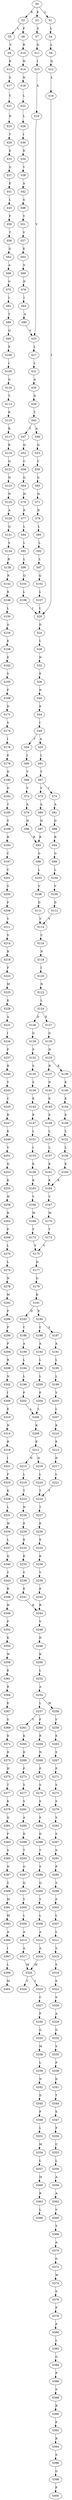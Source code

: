 strict digraph  {
	S0 -> S1 [ label = L ];
	S0 -> S2 [ label = R ];
	S0 -> S3 [ label = E ];
	S1 -> S4 [ label = L ];
	S2 -> S5 [ label = L ];
	S2 -> S6 [ label = P ];
	S3 -> S7 [ label = S ];
	S4 -> S8 [ label = L ];
	S5 -> S9 [ label = V ];
	S6 -> S10 [ label = R ];
	S7 -> S11 [ label = D ];
	S8 -> S12 [ label = Q ];
	S9 -> S13 [ label = K ];
	S10 -> S14 [ label = H ];
	S11 -> S15 [ label = I ];
	S12 -> S16 [ label = L ];
	S13 -> S17 [ label = S ];
	S14 -> S18 [ label = N ];
	S15 -> S19 [ label = A ];
	S16 -> S20 [ label = I ];
	S17 -> S21 [ label = Y ];
	S18 -> S22 [ label = L ];
	S19 -> S23 [ label = V ];
	S20 -> S24 [ label = D ];
	S21 -> S25 [ label = R ];
	S22 -> S26 [ label = L ];
	S23 -> S27 [ label = L ];
	S24 -> S28 [ label = L ];
	S25 -> S29 [ label = T ];
	S26 -> S30 [ label = I ];
	S27 -> S31 [ label = L ];
	S28 -> S32 [ label = N ];
	S29 -> S33 [ label = E ];
	S30 -> S34 [ label = D ];
	S31 -> S35 [ label = A ];
	S32 -> S36 [ label = E ];
	S33 -> S37 [ label = G ];
	S34 -> S38 [ label = V ];
	S35 -> S39 [ label = D ];
	S36 -> S40 [ label = N ];
	S37 -> S41 [ label = E ];
	S38 -> S42 [ label = A ];
	S39 -> S43 [ label = T ];
	S40 -> S44 [ label = E ];
	S41 -> S45 [ label = L ];
	S42 -> S46 [ label = G ];
	S43 -> S47 [ label = T ];
	S43 -> S48 [ label = A ];
	S44 -> S49 [ label = I ];
	S45 -> S50 [ label = F ];
	S46 -> S51 [ label = V ];
	S47 -> S52 [ label = Q ];
	S48 -> S53 [ label = Q ];
	S49 -> S54 [ label = T ];
	S49 -> S55 [ label = A ];
	S50 -> S56 [ label = T ];
	S51 -> S57 [ label = V ];
	S52 -> S58 [ label = C ];
	S53 -> S59 [ label = C ];
	S54 -> S60 [ label = I ];
	S55 -> S61 [ label = I ];
	S56 -> S62 [ label = G ];
	S57 -> S63 [ label = E ];
	S58 -> S64 [ label = G ];
	S59 -> S65 [ label = G ];
	S60 -> S66 [ label = T ];
	S61 -> S67 [ label = T ];
	S62 -> S68 [ label = A ];
	S63 -> S69 [ label = S ];
	S64 -> S70 [ label = H ];
	S65 -> S71 [ label = H ];
	S66 -> S72 [ label = V ];
	S67 -> S73 [ label = V ];
	S67 -> S74 [ label = I ];
	S68 -> S75 [ label = G ];
	S69 -> S76 [ label = D ];
	S70 -> S77 [ label = E ];
	S71 -> S78 [ label = D ];
	S72 -> S79 [ label = A ];
	S73 -> S80 [ label = A ];
	S74 -> S81 [ label = A ];
	S75 -> S82 [ label = I ];
	S76 -> S83 [ label = I ];
	S77 -> S84 [ label = L ];
	S78 -> S85 [ label = L ];
	S79 -> S86 [ label = N ];
	S80 -> S87 [ label = N ];
	S81 -> S88 [ label = D ];
	S82 -> S89 [ label = T ];
	S83 -> S90 [ label = A ];
	S84 -> S91 [ label = L ];
	S85 -> S92 [ label = L ];
	S86 -> S93 [ label = R ];
	S87 -> S93 [ label = R ];
	S88 -> S94 [ label = R ];
	S89 -> S95 [ label = Q ];
	S90 -> S23 [ label = V ];
	S91 -> S96 [ label = L ];
	S92 -> S97 [ label = L ];
	S93 -> S98 [ label = G ];
	S94 -> S99 [ label = G ];
	S95 -> S100 [ label = E ];
	S96 -> S101 [ label = Q ];
	S97 -> S102 [ label = Q ];
	S98 -> S103 [ label = L ];
	S99 -> S104 [ label = L ];
	S100 -> S105 [ label = I ];
	S101 -> S106 [ label = L ];
	S102 -> S107 [ label = L ];
	S103 -> S108 [ label = V ];
	S104 -> S109 [ label = V ];
	S105 -> S110 [ label = G ];
	S106 -> S20 [ label = I ];
	S107 -> S20 [ label = I ];
	S108 -> S111 [ label = D ];
	S109 -> S112 [ label = D ];
	S110 -> S113 [ label = T ];
	S111 -> S114 [ label = V ];
	S112 -> S114 [ label = V ];
	S113 -> S115 [ label = R ];
	S114 -> S116 [ label = C ];
	S115 -> S117 [ label = R ];
	S116 -> S118 [ label = N ];
	S117 -> S119 [ label = R ];
	S118 -> S120 [ label = I ];
	S119 -> S121 [ label = Q ];
	S120 -> S122 [ label = N ];
	S121 -> S123 [ label = N ];
	S122 -> S124 [ label = L ];
	S123 -> S125 [ label = N ];
	S124 -> S126 [ label = D ];
	S124 -> S127 [ label = E ];
	S125 -> S128 [ label = A ];
	S126 -> S129 [ label = G ];
	S127 -> S130 [ label = G ];
	S128 -> S131 [ label = Q ];
	S129 -> S132 [ label = S ];
	S130 -> S133 [ label = N ];
	S131 -> S134 [ label = S ];
	S132 -> S135 [ label = S ];
	S133 -> S136 [ label = K ];
	S133 -> S137 [ label = R ];
	S134 -> S138 [ label = R ];
	S135 -> S139 [ label = S ];
	S136 -> S140 [ label = K ];
	S137 -> S141 [ label = N ];
	S138 -> S142 [ label = R ];
	S139 -> S143 [ label = E ];
	S140 -> S144 [ label = E ];
	S141 -> S145 [ label = E ];
	S142 -> S146 [ label = R ];
	S143 -> S147 [ label = E ];
	S144 -> S148 [ label = E ];
	S145 -> S149 [ label = E ];
	S146 -> S150 [ label = L ];
	S147 -> S151 [ label = L ];
	S148 -> S152 [ label = L ];
	S149 -> S153 [ label = L ];
	S150 -> S154 [ label = A ];
	S151 -> S155 [ label = I ];
	S152 -> S156 [ label = L ];
	S153 -> S157 [ label = L ];
	S154 -> S158 [ label = E ];
	S155 -> S159 [ label = K ];
	S156 -> S160 [ label = K ];
	S157 -> S161 [ label = K ];
	S158 -> S162 [ label = E ];
	S159 -> S163 [ label = K ];
	S160 -> S164 [ label = K ];
	S161 -> S164 [ label = K ];
	S162 -> S165 [ label = S ];
	S163 -> S166 [ label = V ];
	S164 -> S167 [ label = V ];
	S165 -> S168 [ label = F ];
	S166 -> S169 [ label = M ];
	S167 -> S170 [ label = M ];
	S168 -> S171 [ label = D ];
	S169 -> S172 [ label = Y ];
	S170 -> S173 [ label = Y ];
	S171 -> S174 [ label = S ];
	S172 -> S175 [ label = Y ];
	S173 -> S175 [ label = Y ];
	S174 -> S176 [ label = I ];
	S175 -> S177 [ label = D ];
	S176 -> S178 [ label = E ];
	S177 -> S179 [ label = G ];
	S178 -> S180 [ label = D ];
	S179 -> S181 [ label = K ];
	S180 -> S182 [ label = D ];
	S181 -> S183 [ label = D ];
	S181 -> S184 [ label = E ];
	S182 -> S185 [ label = T ];
	S183 -> S186 [ label = C ];
	S184 -> S187 [ label = S ];
	S184 -> S188 [ label = C ];
	S185 -> S189 [ label = S ];
	S186 -> S190 [ label = A ];
	S187 -> S191 [ label = A ];
	S188 -> S192 [ label = A ];
	S189 -> S193 [ label = R ];
	S190 -> S194 [ label = L ];
	S191 -> S195 [ label = L ];
	S192 -> S196 [ label = L ];
	S193 -> S197 [ label = C ];
	S194 -> S198 [ label = L ];
	S195 -> S199 [ label = L ];
	S196 -> S200 [ label = L ];
	S197 -> S201 [ label = C ];
	S198 -> S202 [ label = F ];
	S199 -> S203 [ label = Y ];
	S200 -> S204 [ label = F ];
	S201 -> S205 [ label = S ];
	S202 -> S206 [ label = L ];
	S203 -> S207 [ label = L ];
	S204 -> S206 [ label = L ];
	S205 -> S208 [ label = F ];
	S206 -> S209 [ label = K ];
	S207 -> S210 [ label = K ];
	S208 -> S211 [ label = V ];
	S209 -> S212 [ label = E ];
	S210 -> S213 [ label = E ];
	S211 -> S214 [ label = S ];
	S212 -> S215 [ label = N ];
	S212 -> S216 [ label = D ];
	S213 -> S217 [ label = D ];
	S214 -> S218 [ label = R ];
	S215 -> S219 [ label = L ];
	S216 -> S220 [ label = L ];
	S217 -> S221 [ label = L ];
	S218 -> S222 [ label = F ];
	S219 -> S223 [ label = T ];
	S220 -> S224 [ label = T ];
	S221 -> S224 [ label = T ];
	S222 -> S225 [ label = M ];
	S223 -> S226 [ label = N ];
	S224 -> S227 [ label = T ];
	S225 -> S228 [ label = K ];
	S226 -> S229 [ label = E ];
	S227 -> S230 [ label = E ];
	S228 -> S231 [ label = A ];
	S229 -> S232 [ label = E ];
	S230 -> S233 [ label = E ];
	S231 -> S234 [ label = I ];
	S232 -> S235 [ label = K ];
	S233 -> S236 [ label = K ];
	S234 -> S237 [ label = F ];
	S235 -> S238 [ label = V ];
	S236 -> S239 [ label = V ];
	S237 -> S240 [ label = R ];
	S238 -> S241 [ label = E ];
	S239 -> S242 [ label = E ];
	S240 -> S243 [ label = Y ];
	S241 -> S244 [ label = R ];
	S242 -> S244 [ label = R ];
	S243 -> S245 [ label = C ];
	S244 -> S246 [ label = V ];
	S245 -> S247 [ label = R ];
	S246 -> S248 [ label = D ];
	S247 -> S249 [ label = K ];
	S248 -> S250 [ label = K ];
	S249 -> S251 [ label = V ];
	S250 -> S252 [ label = L ];
	S251 -> S253 [ label = Q ];
	S252 -> S254 [ label = A ];
	S253 -> S255 [ label = K ];
	S254 -> S256 [ label = M ];
	S254 -> S257 [ label = L ];
	S255 -> S258 [ label = W ];
	S256 -> S259 [ label = V ];
	S257 -> S260 [ label = F ];
	S257 -> S261 [ label = Y ];
	S258 -> S262 [ label = R ];
	S259 -> S263 [ label = E ];
	S260 -> S264 [ label = R ];
	S261 -> S265 [ label = K ];
	S262 -> S266 [ label = P ];
	S263 -> S267 [ label = S ];
	S264 -> S268 [ label = N ];
	S265 -> S269 [ label = D ];
	S266 -> S270 [ label = L ];
	S267 -> S271 [ label = P ];
	S268 -> S272 [ label = P ];
	S269 -> S273 [ label = P ];
	S270 -> S274 [ label = L ];
	S271 -> S275 [ label = S ];
	S272 -> S276 [ label = S ];
	S273 -> S277 [ label = S ];
	S274 -> S278 [ label = N ];
	S275 -> S279 [ label = S ];
	S276 -> S280 [ label = S ];
	S277 -> S281 [ label = S ];
	S278 -> S282 [ label = M ];
	S279 -> S283 [ label = S ];
	S280 -> S284 [ label = S ];
	S281 -> S285 [ label = A ];
	S282 -> S286 [ label = P ];
	S283 -> S287 [ label = S ];
	S284 -> S288 [ label = D ];
	S285 -> S289 [ label = D ];
	S286 -> S290 [ label = P ];
	S287 -> S291 [ label = S ];
	S288 -> S292 [ label = T ];
	S289 -> S293 [ label = T ];
	S290 -> S294 [ label = P ];
	S291 -> S295 [ label = P ];
	S292 -> S296 [ label = S ];
	S293 -> S297 [ label = G ];
	S294 -> S298 [ label = R ];
	S295 -> S299 [ label = S ];
	S296 -> S300 [ label = Q ];
	S297 -> S301 [ label = Q ];
	S298 -> S302 [ label = N ];
	S299 -> S303 [ label = S ];
	S300 -> S304 [ label = Y ];
	S301 -> S305 [ label = Y ];
	S302 -> S306 [ label = I ];
	S303 -> S307 [ label = L ];
	S304 -> S308 [ label = L ];
	S305 -> S309 [ label = L ];
	S306 -> S310 [ label = E ];
	S307 -> S311 [ label = L ];
	S308 -> S312 [ label = A ];
	S309 -> S313 [ label = A ];
	S310 -> S314 [ label = N ];
	S311 -> S315 [ label = S ];
	S312 -> S316 [ label = A ];
	S313 -> S317 [ label = A ];
	S314 -> S318 [ label = R ];
	S315 -> S319 [ label = S ];
	S316 -> S320 [ label = M ];
	S317 -> S320 [ label = M ];
	S318 -> S321 [ label = I ];
	S319 -> S322 [ label = S ];
	S320 -> S323 [ label = I ];
	S320 -> S324 [ label = V ];
	S321 -> S325 [ label = F ];
	S322 -> S326 [ label = S ];
	S323 -> S327 [ label = C ];
	S325 -> S328 [ label = K ];
	S326 -> S329 [ label = A ];
	S327 -> S330 [ label = F ];
	S328 -> S331 [ label = L ];
	S329 -> S332 [ label = G ];
	S330 -> S333 [ label = G ];
	S331 -> S334 [ label = W ];
	S332 -> S335 [ label = S ];
	S333 -> S336 [ label = M ];
	S334 -> S337 [ label = L ];
	S335 -> S338 [ label = P ];
	S336 -> S339 [ label = L ];
	S337 -> S340 [ label = Q ];
	S338 -> S341 [ label = D ];
	S339 -> S342 [ label = N ];
	S340 -> S343 [ label = T ];
	S341 -> S344 [ label = T ];
	S342 -> S345 [ label = D ];
	S343 -> S346 [ label = R ];
	S344 -> S347 [ label = S ];
	S345 -> S348 [ label = P ];
	S346 -> S349 [ label = H ];
	S347 -> S350 [ label = P ];
	S348 -> S351 [ label = L ];
	S349 -> S352 [ label = F ];
	S350 -> S353 [ label = C ];
	S351 -> S354 [ label = M ];
	S352 -> S355 [ label = K ];
	S353 -> S356 [ label = L ];
	S354 -> S357 [ label = L ];
	S355 -> S358 [ label = W ];
	S356 -> S359 [ label = A ];
	S357 -> S360 [ label = M ];
	S358 -> S361 [ label = E ];
	S359 -> S362 [ label = A ];
	S360 -> S363 [ label = R ];
	S361 -> S364 [ label = R ];
	S362 -> S365 [ label = V ];
	S363 -> S366 [ label = L ];
	S364 -> S367 [ label = E ];
	S365 -> S368 [ label = T ];
	S367 -> S369 [ label = S ];
	S368 -> S370 [ label = A ];
	S369 -> S371 [ label = D ];
	S370 -> S372 [ label = G ];
	S371 -> S373 [ label = D ];
	S372 -> S374 [ label = W ];
	S373 -> S375 [ label = H ];
	S374 -> S376 [ label = S ];
	S375 -> S377 [ label = T ];
	S376 -> S378 [ label = P ];
	S377 -> S379 [ label = K ];
	S378 -> S380 [ label = P ];
	S379 -> S381 [ label = Q ];
	S380 -> S382 [ label = L ];
	S381 -> S383 [ label = F ];
	S382 -> S384 [ label = G ];
	S383 -> S385 [ label = S ];
	S384 -> S386 [ label = P ];
	S385 -> S387 [ label = N ];
	S386 -> S388 [ label = S ];
	S387 -> S389 [ label = S ];
	S388 -> S390 [ label = R ];
	S389 -> S391 [ label = M ];
	S390 -> S392 [ label = P ];
	S391 -> S393 [ label = M ];
	S392 -> S394 [ label = R ];
	S393 -> S395 [ label = A ];
	S394 -> S396 [ label = S ];
	S395 -> S397 [ label = I ];
	S396 -> S398 [ label = G ];
	S397 -> S399 [ label = L ];
	S398 -> S400 [ label = P ];
	S399 -> S401 [ label = M ];
}
